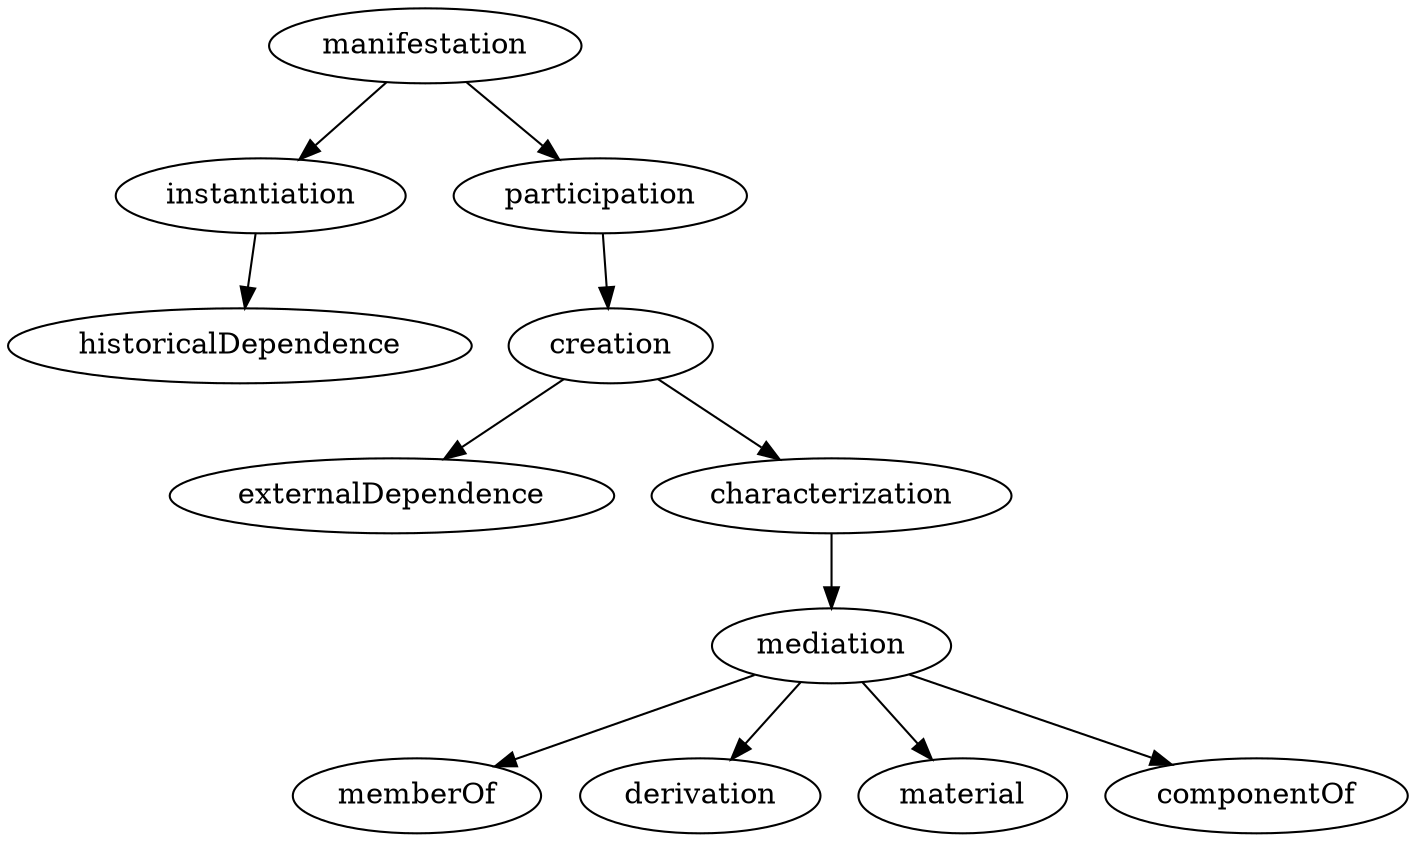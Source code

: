 strict digraph {
manifestation;
instantiation;
participation;
historicalDependence;
creation;
externalDependence;
characterization;
mediation;
memberOf;
derivation;
material;
componentOf;
manifestation -> instantiation;
manifestation -> participation;
instantiation -> historicalDependence;
participation -> creation;
creation -> externalDependence;
creation -> characterization;
characterization -> mediation;
mediation -> memberOf;
mediation -> derivation;
mediation -> material;
mediation -> componentOf;
}
